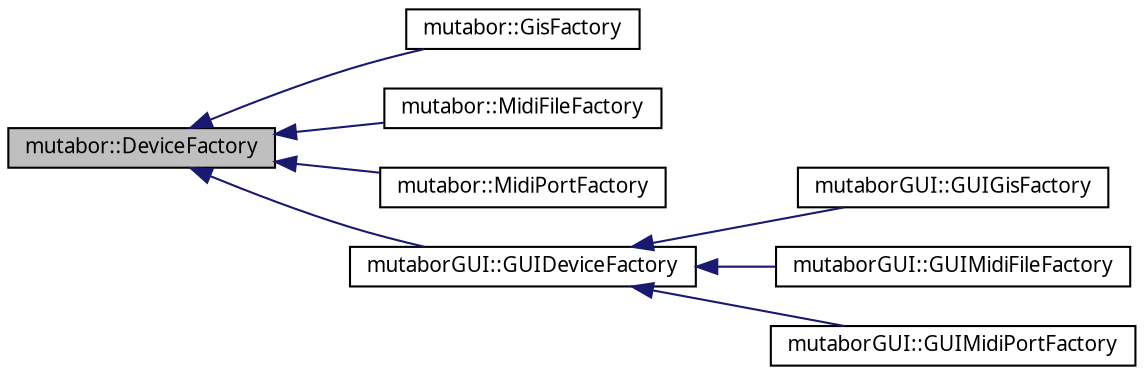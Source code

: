 digraph "mutabor::DeviceFactory"
{
  edge [fontname="Sans",fontsize="10",labelfontname="Sans",labelfontsize="10"];
  node [fontname="Sans",fontsize="10",shape=record];
  rankdir="LR";
  Node0 [label="mutabor::DeviceFactory",height=0.2,width=0.4,color="black", fillcolor="grey75", style="filled", fontcolor="black"];
  Node0 -> Node1 [dir="back",color="midnightblue",fontsize="10",style="solid",fontname="Sans"];
  Node1 [label="mutabor::GisFactory",height=0.2,width=0.4,color="black", fillcolor="white", style="filled",URL="$d8/df7/classmutabor_1_1GisFactory.html"];
  Node0 -> Node2 [dir="back",color="midnightblue",fontsize="10",style="solid",fontname="Sans"];
  Node2 [label="mutabor::MidiFileFactory",height=0.2,width=0.4,color="black", fillcolor="white", style="filled",URL="$d8/d5a/classmutabor_1_1MidiFileFactory.html"];
  Node0 -> Node3 [dir="back",color="midnightblue",fontsize="10",style="solid",fontname="Sans"];
  Node3 [label="mutabor::MidiPortFactory",height=0.2,width=0.4,color="black", fillcolor="white", style="filled",URL="$d0/dc0/classmutabor_1_1MidiPortFactory.html"];
  Node0 -> Node4 [dir="back",color="midnightblue",fontsize="10",style="solid",fontname="Sans"];
  Node4 [label="mutaborGUI::GUIDeviceFactory",height=0.2,width=0.4,color="black", fillcolor="white", style="filled",URL="$d2/d9a/classmutaborGUI_1_1GUIDeviceFactory.html"];
  Node4 -> Node5 [dir="back",color="midnightblue",fontsize="10",style="solid",fontname="Sans"];
  Node5 [label="mutaborGUI::GUIGisFactory",height=0.2,width=0.4,color="black", fillcolor="white", style="filled",URL="$d9/dbd/classmutaborGUI_1_1GUIGisFactory.html"];
  Node4 -> Node6 [dir="back",color="midnightblue",fontsize="10",style="solid",fontname="Sans"];
  Node6 [label="mutaborGUI::GUIMidiFileFactory",height=0.2,width=0.4,color="black", fillcolor="white", style="filled",URL="$d0/d6a/classmutaborGUI_1_1GUIMidiFileFactory.html"];
  Node4 -> Node7 [dir="back",color="midnightblue",fontsize="10",style="solid",fontname="Sans"];
  Node7 [label="mutaborGUI::GUIMidiPortFactory",height=0.2,width=0.4,color="black", fillcolor="white", style="filled",URL="$d3/db0/classmutaborGUI_1_1GUIMidiPortFactory.html"];
}
